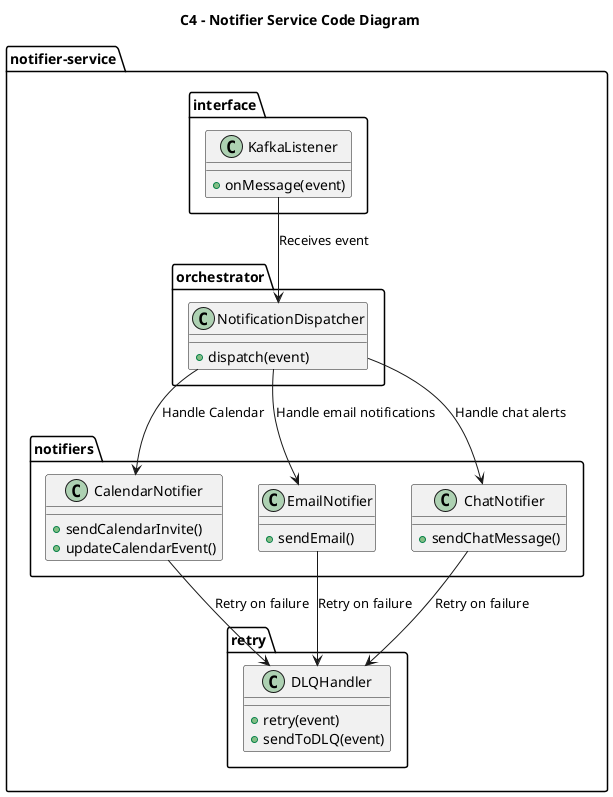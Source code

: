 @startuml
allowmixing

skinparam componentStyle rectangle

title C4 – Notifier Service Code Diagram

package "notifier-service" {

  package "interface" {
    class KafkaListener {
      +onMessage(event)
    }
  }

  package "orchestrator" {
    class NotificationDispatcher {
      +dispatch(event)
    }
  }

  package "notifiers" {
    class CalendarNotifier {
      +sendCalendarInvite()
      +updateCalendarEvent()
    }

    class EmailNotifier {
      +sendEmail()
    }

    class ChatNotifier {
      +sendChatMessage()
    }
  }

  package "retry" {
    class DLQHandler {
      +retry(event)
      +sendToDLQ(event)
    }
  }
}

' Internal wiring
KafkaListener --> NotificationDispatcher : "Receives event"
NotificationDispatcher --> CalendarNotifier : "Handle Calendar"
NotificationDispatcher --> EmailNotifier : "Handle email notifications"
NotificationDispatcher --> ChatNotifier : "Handle chat alerts"

CalendarNotifier --> DLQHandler : "Retry on failure"
EmailNotifier --> DLQHandler : "Retry on failure"
ChatNotifier --> DLQHandler : "Retry on failure"

@enduml
